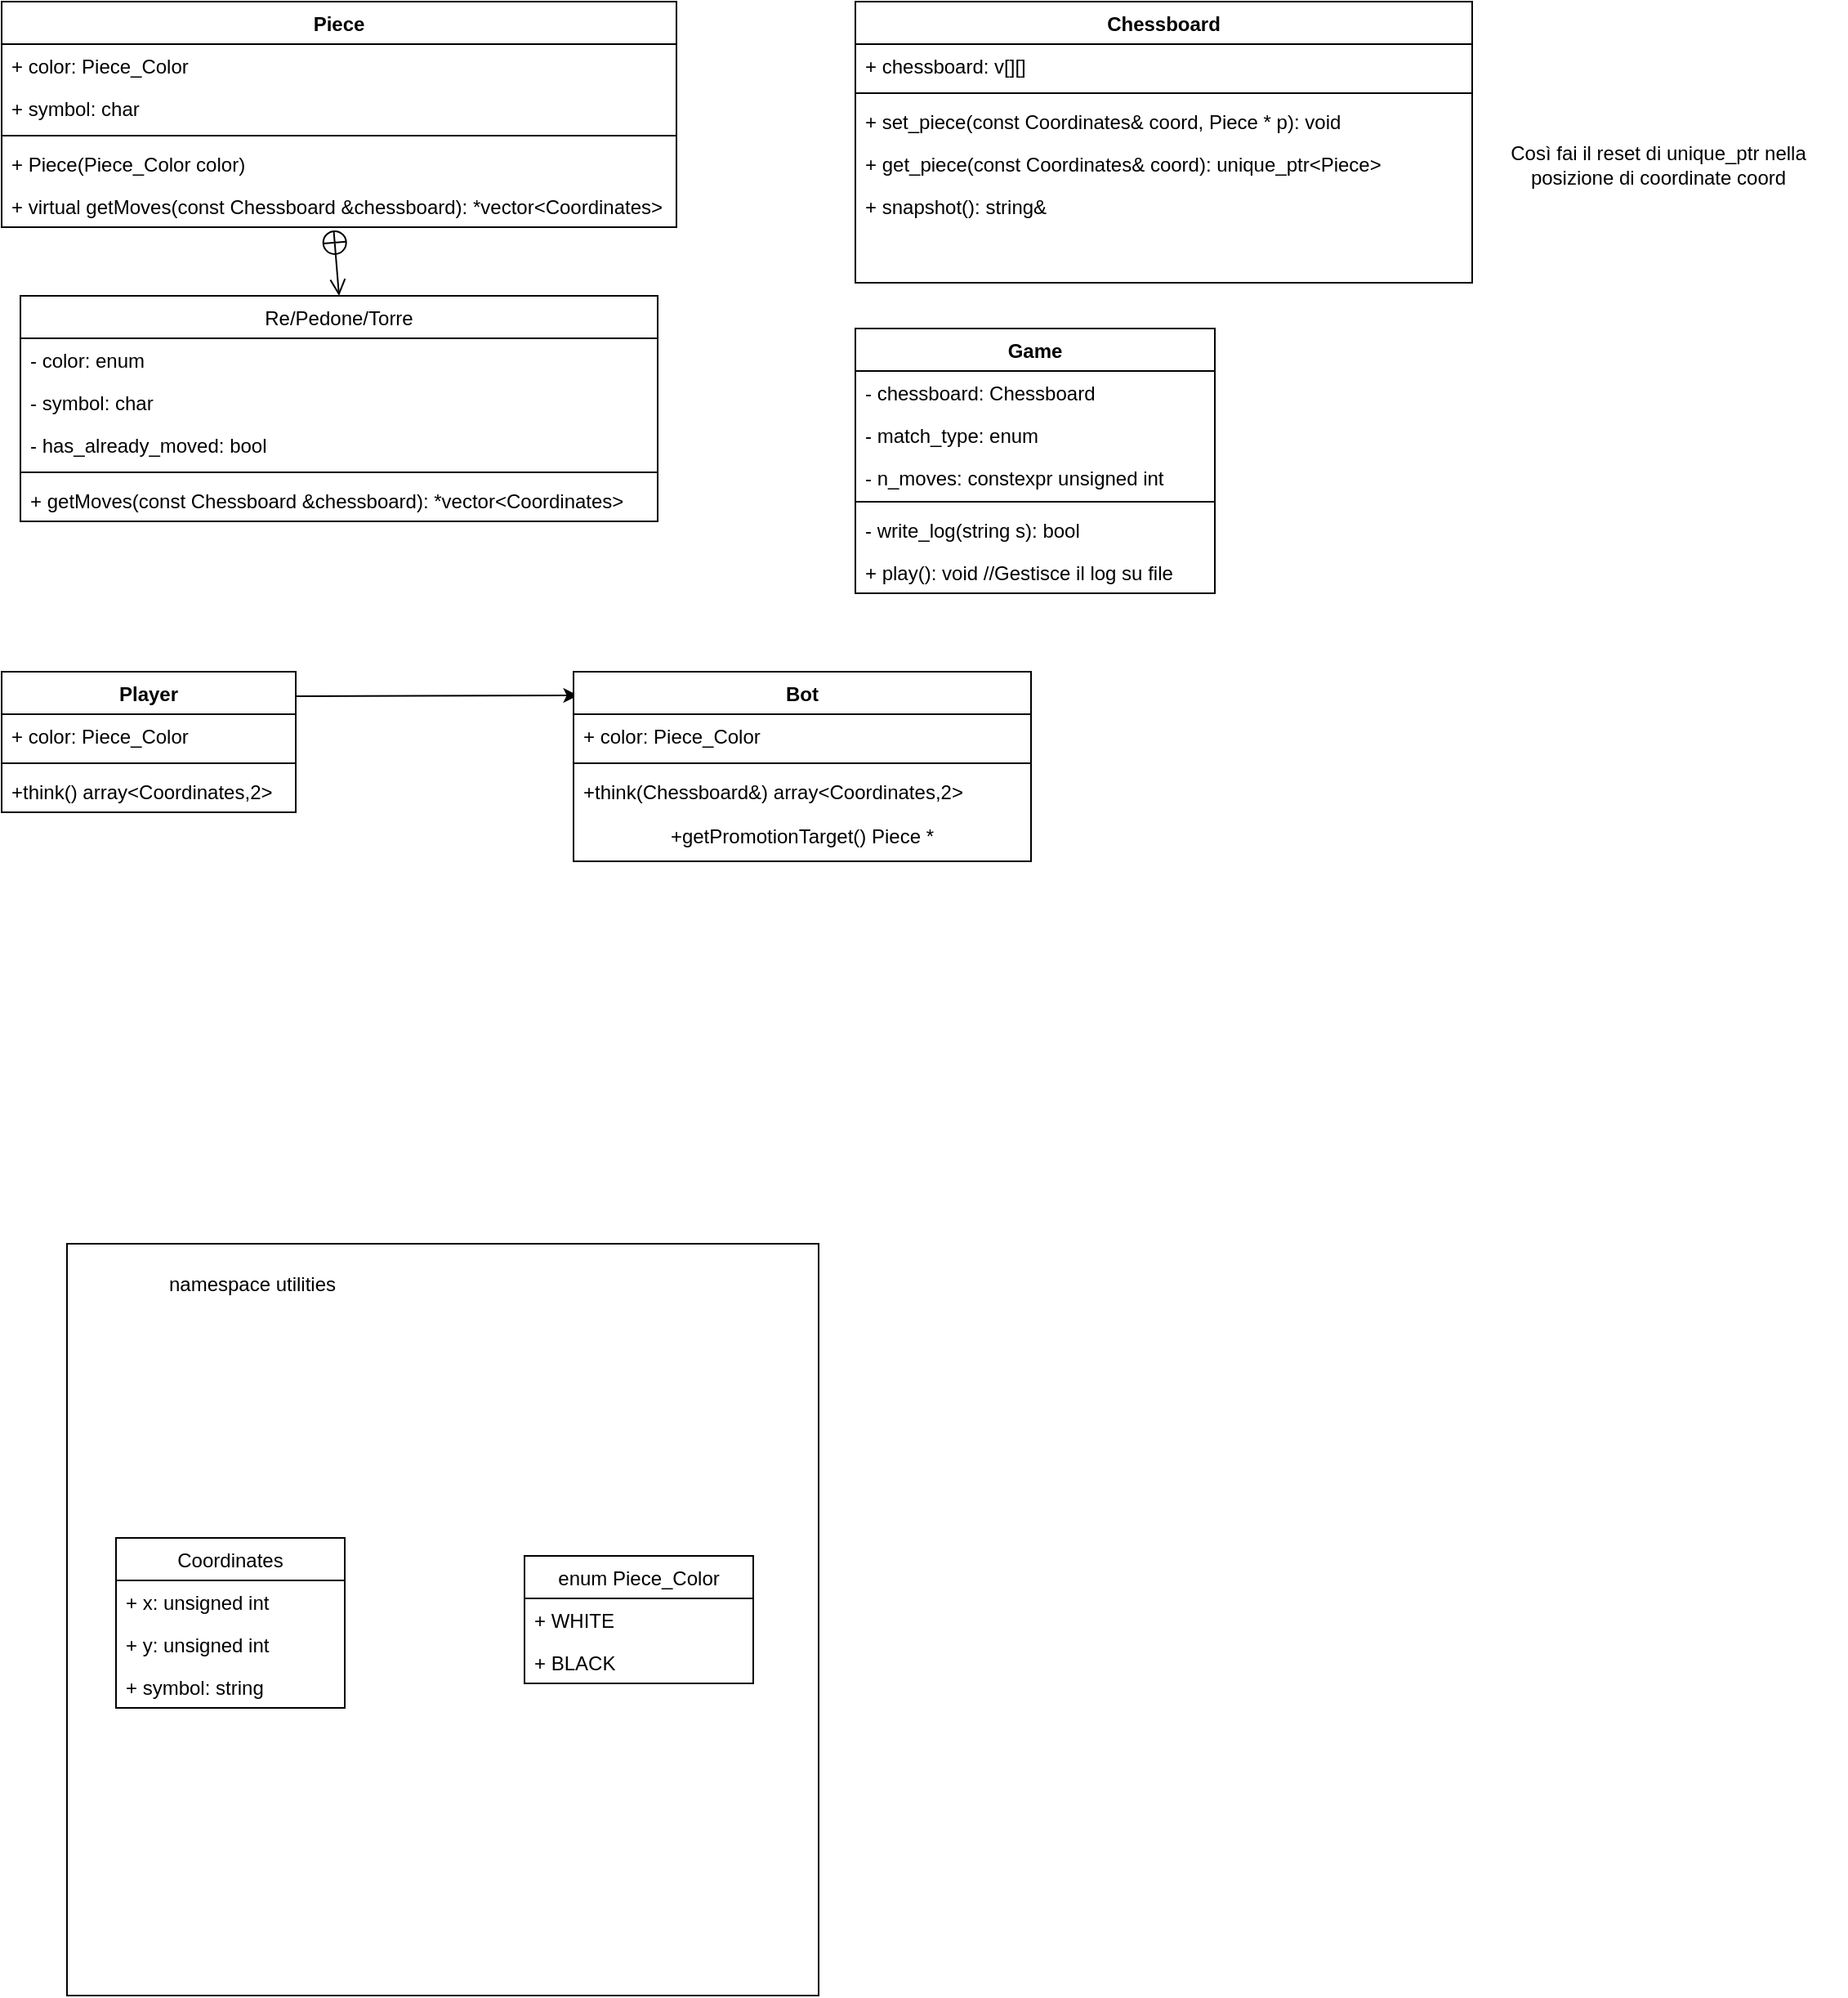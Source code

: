 <mxfile>
    <diagram id="C5RBs43oDa-KdzZeNtuy" name="Page-1">
        <mxGraphModel dx="834" dy="249" grid="1" gridSize="10" guides="1" tooltips="1" connect="1" arrows="1" fold="1" page="1" pageScale="1" pageWidth="1169" pageHeight="827" math="0" shadow="0">
            <root>
                <mxCell id="WIyWlLk6GJQsqaUBKTNV-0"/>
                <mxCell id="WIyWlLk6GJQsqaUBKTNV-1" parent="WIyWlLk6GJQsqaUBKTNV-0"/>
                <mxCell id="DHozepzzbAqEAY0vjRK2-31" value="" style="rounded=0;whiteSpace=wrap;html=1;" parent="WIyWlLk6GJQsqaUBKTNV-1" vertex="1">
                    <mxGeometry x="80" y="880" width="460" height="460" as="geometry"/>
                </mxCell>
                <mxCell id="iDf2eeVCtQ1p_wO_GxUW-0" value="Piece" style="swimlane;fontStyle=1;align=center;verticalAlign=top;childLayout=stackLayout;horizontal=1;startSize=26;horizontalStack=0;resizeParent=1;resizeParentMax=0;resizeLast=0;collapsible=1;marginBottom=0;" parent="WIyWlLk6GJQsqaUBKTNV-1" vertex="1">
                    <mxGeometry x="40" y="120" width="413" height="138" as="geometry"/>
                </mxCell>
                <mxCell id="iDf2eeVCtQ1p_wO_GxUW-1" value="+ color: Piece_Color" style="text;strokeColor=none;fillColor=none;align=left;verticalAlign=top;spacingLeft=4;spacingRight=4;overflow=hidden;rotatable=0;points=[[0,0.5],[1,0.5]];portConstraint=eastwest;" parent="iDf2eeVCtQ1p_wO_GxUW-0" vertex="1">
                    <mxGeometry y="26" width="413" height="26" as="geometry"/>
                </mxCell>
                <mxCell id="iDf2eeVCtQ1p_wO_GxUW-5" value="+ symbol: char" style="text;strokeColor=none;fillColor=none;align=left;verticalAlign=top;spacingLeft=4;spacingRight=4;overflow=hidden;rotatable=0;points=[[0,0.5],[1,0.5]];portConstraint=eastwest;" parent="iDf2eeVCtQ1p_wO_GxUW-0" vertex="1">
                    <mxGeometry y="52" width="413" height="26" as="geometry"/>
                </mxCell>
                <mxCell id="iDf2eeVCtQ1p_wO_GxUW-2" value="" style="line;strokeWidth=1;fillColor=none;align=left;verticalAlign=middle;spacingTop=-1;spacingLeft=3;spacingRight=3;rotatable=0;labelPosition=right;points=[];portConstraint=eastwest;" parent="iDf2eeVCtQ1p_wO_GxUW-0" vertex="1">
                    <mxGeometry y="78" width="413" height="8" as="geometry"/>
                </mxCell>
                <mxCell id="DHozepzzbAqEAY0vjRK2-11" value="+ Piece(Piece_Color color)" style="text;strokeColor=none;fillColor=none;align=left;verticalAlign=top;spacingLeft=4;spacingRight=4;overflow=hidden;rotatable=0;points=[[0,0.5],[1,0.5]];portConstraint=eastwest;" parent="iDf2eeVCtQ1p_wO_GxUW-0" vertex="1">
                    <mxGeometry y="86" width="413" height="26" as="geometry"/>
                </mxCell>
                <mxCell id="iDf2eeVCtQ1p_wO_GxUW-3" value="+ virtual getMoves(const Chessboard &amp;chessboard): *vector&lt;Coordinates&gt;" style="text;strokeColor=none;fillColor=none;align=left;verticalAlign=top;spacingLeft=4;spacingRight=4;overflow=hidden;rotatable=0;points=[[0,0.5],[1,0.5]];portConstraint=eastwest;" parent="iDf2eeVCtQ1p_wO_GxUW-0" vertex="1">
                    <mxGeometry y="112" width="413" height="26" as="geometry"/>
                </mxCell>
                <mxCell id="iDf2eeVCtQ1p_wO_GxUW-6" value="Re/Pedone/Torre" style="swimlane;fontStyle=0;childLayout=stackLayout;horizontal=1;startSize=26;fillColor=none;horizontalStack=0;resizeParent=1;resizeParentMax=0;resizeLast=0;collapsible=1;marginBottom=0;" parent="WIyWlLk6GJQsqaUBKTNV-1" vertex="1">
                    <mxGeometry x="51.5" y="300" width="390" height="138" as="geometry"/>
                </mxCell>
                <mxCell id="iDf2eeVCtQ1p_wO_GxUW-7" value="- color: enum" style="text;strokeColor=none;fillColor=none;align=left;verticalAlign=top;spacingLeft=4;spacingRight=4;overflow=hidden;rotatable=0;points=[[0,0.5],[1,0.5]];portConstraint=eastwest;" parent="iDf2eeVCtQ1p_wO_GxUW-6" vertex="1">
                    <mxGeometry y="26" width="390" height="26" as="geometry"/>
                </mxCell>
                <mxCell id="iDf2eeVCtQ1p_wO_GxUW-11" value="- symbol: char" style="text;strokeColor=none;fillColor=none;align=left;verticalAlign=top;spacingLeft=4;spacingRight=4;overflow=hidden;rotatable=0;points=[[0,0.5],[1,0.5]];portConstraint=eastwest;" parent="iDf2eeVCtQ1p_wO_GxUW-6" vertex="1">
                    <mxGeometry y="52" width="390" height="26" as="geometry"/>
                </mxCell>
                <mxCell id="DHozepzzbAqEAY0vjRK2-5" value="- has_already_moved: bool" style="text;strokeColor=none;fillColor=none;align=left;verticalAlign=top;spacingLeft=4;spacingRight=4;overflow=hidden;rotatable=0;points=[[0,0.5],[1,0.5]];portConstraint=eastwest;" parent="iDf2eeVCtQ1p_wO_GxUW-6" vertex="1">
                    <mxGeometry y="78" width="390" height="26" as="geometry"/>
                </mxCell>
                <mxCell id="iDf2eeVCtQ1p_wO_GxUW-12" value="" style="line;strokeWidth=1;fillColor=none;align=left;verticalAlign=middle;spacingTop=-1;spacingLeft=3;spacingRight=3;rotatable=0;labelPosition=right;points=[];portConstraint=eastwest;" parent="iDf2eeVCtQ1p_wO_GxUW-6" vertex="1">
                    <mxGeometry y="104" width="390" height="8" as="geometry"/>
                </mxCell>
                <mxCell id="iDf2eeVCtQ1p_wO_GxUW-8" value="+ getMoves(const Chessboard &amp;chessboard): *vector&lt;Coordinates&gt;" style="text;strokeColor=none;fillColor=none;align=left;verticalAlign=top;spacingLeft=4;spacingRight=4;overflow=hidden;rotatable=0;points=[[0,0.5],[1,0.5]];portConstraint=eastwest;" parent="iDf2eeVCtQ1p_wO_GxUW-6" vertex="1">
                    <mxGeometry y="112" width="390" height="26" as="geometry"/>
                </mxCell>
                <mxCell id="iDf2eeVCtQ1p_wO_GxUW-14" value="" style="endArrow=open;startArrow=circlePlus;endFill=0;startFill=0;endSize=8;html=1;rounded=0;entryX=0.5;entryY=0;entryDx=0;entryDy=0;exitX=0.492;exitY=1.058;exitDx=0;exitDy=0;exitPerimeter=0;" parent="WIyWlLk6GJQsqaUBKTNV-1" source="iDf2eeVCtQ1p_wO_GxUW-3" target="iDf2eeVCtQ1p_wO_GxUW-6" edge="1">
                    <mxGeometry width="160" relative="1" as="geometry">
                        <mxPoint x="283" y="300" as="sourcePoint"/>
                        <mxPoint x="453" y="320" as="targetPoint"/>
                    </mxGeometry>
                </mxCell>
                <mxCell id="iDf2eeVCtQ1p_wO_GxUW-19" value="Chessboard" style="swimlane;fontStyle=1;align=center;verticalAlign=top;childLayout=stackLayout;horizontal=1;startSize=26;horizontalStack=0;resizeParent=1;resizeParentMax=0;resizeLast=0;collapsible=1;marginBottom=0;" parent="WIyWlLk6GJQsqaUBKTNV-1" vertex="1">
                    <mxGeometry x="562.5" y="120" width="377.5" height="172" as="geometry"/>
                </mxCell>
                <mxCell id="iDf2eeVCtQ1p_wO_GxUW-20" value="+ chessboard: v[][]" style="text;strokeColor=none;fillColor=none;align=left;verticalAlign=top;spacingLeft=4;spacingRight=4;overflow=hidden;rotatable=0;points=[[0,0.5],[1,0.5]];portConstraint=eastwest;" parent="iDf2eeVCtQ1p_wO_GxUW-19" vertex="1">
                    <mxGeometry y="26" width="377.5" height="26" as="geometry"/>
                </mxCell>
                <mxCell id="iDf2eeVCtQ1p_wO_GxUW-21" value="" style="line;strokeWidth=1;fillColor=none;align=left;verticalAlign=middle;spacingTop=-1;spacingLeft=3;spacingRight=3;rotatable=0;labelPosition=right;points=[];portConstraint=eastwest;" parent="iDf2eeVCtQ1p_wO_GxUW-19" vertex="1">
                    <mxGeometry y="52" width="377.5" height="8" as="geometry"/>
                </mxCell>
                <mxCell id="DHozepzzbAqEAY0vjRK2-16" value="+ set_piece(const Coordinates&amp; coord, Piece * p): void" style="text;strokeColor=none;fillColor=none;align=left;verticalAlign=top;spacingLeft=4;spacingRight=4;overflow=hidden;rotatable=0;points=[[0,0.5],[1,0.5]];portConstraint=eastwest;" parent="iDf2eeVCtQ1p_wO_GxUW-19" vertex="1">
                    <mxGeometry y="60" width="377.5" height="26" as="geometry"/>
                </mxCell>
                <mxCell id="DHozepzzbAqEAY0vjRK2-17" value="+ get_piece(const Coordinates&amp; coord): unique_ptr&lt;Piece&gt;" style="text;strokeColor=none;fillColor=none;align=left;verticalAlign=top;spacingLeft=4;spacingRight=4;overflow=hidden;rotatable=0;points=[[0,0.5],[1,0.5]];portConstraint=eastwest;" parent="iDf2eeVCtQ1p_wO_GxUW-19" vertex="1">
                    <mxGeometry y="86" width="377.5" height="26" as="geometry"/>
                </mxCell>
                <mxCell id="iDf2eeVCtQ1p_wO_GxUW-26" value="+ snapshot(): string&amp;" style="text;strokeColor=none;fillColor=none;align=left;verticalAlign=top;spacingLeft=4;spacingRight=4;overflow=hidden;rotatable=0;points=[[0,0.5],[1,0.5]];portConstraint=eastwest;" parent="iDf2eeVCtQ1p_wO_GxUW-19" vertex="1">
                    <mxGeometry y="112" width="377.5" height="30" as="geometry"/>
                </mxCell>
                <mxCell id="7" value="&lt;div style=&quot;color: rgb(212 , 212 , 212) ; background-color: rgb(30 , 30 , 30) ; font-family: &amp;#34;consolas&amp;#34; , &amp;#34;courier new&amp;#34; , monospace ; font-size: 14px ; line-height: 19px&quot;&gt;&lt;br&gt;&lt;/div&gt;" style="text;html=1;strokeColor=none;fillColor=none;align=center;verticalAlign=middle;whiteSpace=wrap;rounded=0;" parent="iDf2eeVCtQ1p_wO_GxUW-19" vertex="1">
                    <mxGeometry y="142" width="377.5" height="30" as="geometry"/>
                </mxCell>
                <mxCell id="3" style="edgeStyle=none;html=1;entryX=0.01;entryY=0.125;entryDx=0;entryDy=0;exitX=1;exitY=0.174;exitDx=0;exitDy=0;exitPerimeter=0;entryPerimeter=0;" parent="WIyWlLk6GJQsqaUBKTNV-1" source="DHozepzzbAqEAY0vjRK2-0" target="DHozepzzbAqEAY0vjRK2-23" edge="1">
                    <mxGeometry relative="1" as="geometry">
                        <Array as="points"/>
                    </mxGeometry>
                </mxCell>
                <mxCell id="DHozepzzbAqEAY0vjRK2-0" value="Player" style="swimlane;fontStyle=1;align=center;verticalAlign=top;childLayout=stackLayout;horizontal=1;startSize=26;horizontalStack=0;resizeParent=1;resizeParentMax=0;resizeLast=0;collapsible=1;marginBottom=0;" parent="WIyWlLk6GJQsqaUBKTNV-1" vertex="1">
                    <mxGeometry x="40" y="530" width="180" height="86" as="geometry"/>
                </mxCell>
                <mxCell id="DHozepzzbAqEAY0vjRK2-18" value="+ color: Piece_Color" style="text;strokeColor=none;fillColor=none;align=left;verticalAlign=top;spacingLeft=4;spacingRight=4;overflow=hidden;rotatable=0;points=[[0,0.5],[1,0.5]];portConstraint=eastwest;" parent="DHozepzzbAqEAY0vjRK2-0" vertex="1">
                    <mxGeometry y="26" width="180" height="26" as="geometry"/>
                </mxCell>
                <mxCell id="DHozepzzbAqEAY0vjRK2-2" value="" style="line;strokeWidth=1;fillColor=none;align=left;verticalAlign=middle;spacingTop=-1;spacingLeft=3;spacingRight=3;rotatable=0;labelPosition=right;points=[];portConstraint=eastwest;" parent="DHozepzzbAqEAY0vjRK2-0" vertex="1">
                    <mxGeometry y="52" width="180" height="8" as="geometry"/>
                </mxCell>
                <mxCell id="DHozepzzbAqEAY0vjRK2-3" value="+think() array&lt;Coordinates,2&gt;" style="text;strokeColor=none;fillColor=none;align=left;verticalAlign=top;spacingLeft=4;spacingRight=4;overflow=hidden;rotatable=0;points=[[0,0.5],[1,0.5]];portConstraint=eastwest;" parent="DHozepzzbAqEAY0vjRK2-0" vertex="1">
                    <mxGeometry y="60" width="180" height="26" as="geometry"/>
                </mxCell>
                <mxCell id="DHozepzzbAqEAY0vjRK2-6" value="Coordinates" style="swimlane;fontStyle=0;childLayout=stackLayout;horizontal=1;startSize=26;fillColor=none;horizontalStack=0;resizeParent=1;resizeParentMax=0;resizeLast=0;collapsible=1;marginBottom=0;" parent="WIyWlLk6GJQsqaUBKTNV-1" vertex="1">
                    <mxGeometry x="110" y="1060" width="140" height="104" as="geometry"/>
                </mxCell>
                <mxCell id="DHozepzzbAqEAY0vjRK2-7" value="+ x: unsigned int" style="text;strokeColor=none;fillColor=none;align=left;verticalAlign=top;spacingLeft=4;spacingRight=4;overflow=hidden;rotatable=0;points=[[0,0.5],[1,0.5]];portConstraint=eastwest;" parent="DHozepzzbAqEAY0vjRK2-6" vertex="1">
                    <mxGeometry y="26" width="140" height="26" as="geometry"/>
                </mxCell>
                <mxCell id="DHozepzzbAqEAY0vjRK2-8" value="+ y: unsigned int" style="text;strokeColor=none;fillColor=none;align=left;verticalAlign=top;spacingLeft=4;spacingRight=4;overflow=hidden;rotatable=0;points=[[0,0.5],[1,0.5]];portConstraint=eastwest;" parent="DHozepzzbAqEAY0vjRK2-6" vertex="1">
                    <mxGeometry y="52" width="140" height="26" as="geometry"/>
                </mxCell>
                <mxCell id="DHozepzzbAqEAY0vjRK2-10" value="+ symbol: string" style="text;strokeColor=none;fillColor=none;align=left;verticalAlign=top;spacingLeft=4;spacingRight=4;overflow=hidden;rotatable=0;points=[[0,0.5],[1,0.5]];portConstraint=eastwest;" parent="DHozepzzbAqEAY0vjRK2-6" vertex="1">
                    <mxGeometry y="78" width="140" height="26" as="geometry"/>
                </mxCell>
                <mxCell id="DHozepzzbAqEAY0vjRK2-12" value="enum  Piece_Color" style="swimlane;fontStyle=0;childLayout=stackLayout;horizontal=1;startSize=26;fillColor=none;horizontalStack=0;resizeParent=1;resizeParentMax=0;resizeLast=0;collapsible=1;marginBottom=0;" parent="WIyWlLk6GJQsqaUBKTNV-1" vertex="1">
                    <mxGeometry x="360" y="1071" width="140" height="78" as="geometry"/>
                </mxCell>
                <mxCell id="DHozepzzbAqEAY0vjRK2-13" value="+ WHITE" style="text;strokeColor=none;fillColor=none;align=left;verticalAlign=top;spacingLeft=4;spacingRight=4;overflow=hidden;rotatable=0;points=[[0,0.5],[1,0.5]];portConstraint=eastwest;" parent="DHozepzzbAqEAY0vjRK2-12" vertex="1">
                    <mxGeometry y="26" width="140" height="26" as="geometry"/>
                </mxCell>
                <mxCell id="DHozepzzbAqEAY0vjRK2-14" value="+ BLACK&#10;" style="text;strokeColor=none;fillColor=none;align=left;verticalAlign=top;spacingLeft=4;spacingRight=4;overflow=hidden;rotatable=0;points=[[0,0.5],[1,0.5]];portConstraint=eastwest;" parent="DHozepzzbAqEAY0vjRK2-12" vertex="1">
                    <mxGeometry y="52" width="140" height="26" as="geometry"/>
                </mxCell>
                <mxCell id="DHozepzzbAqEAY0vjRK2-23" value="Bot" style="swimlane;fontStyle=1;align=center;verticalAlign=top;childLayout=stackLayout;horizontal=1;startSize=26;horizontalStack=0;resizeParent=1;resizeParentMax=0;resizeLast=0;collapsible=1;marginBottom=0;" parent="WIyWlLk6GJQsqaUBKTNV-1" vertex="1">
                    <mxGeometry x="390" y="530" width="280" height="116" as="geometry"/>
                </mxCell>
                <mxCell id="DHozepzzbAqEAY0vjRK2-24" value="+ color: Piece_Color" style="text;strokeColor=none;fillColor=none;align=left;verticalAlign=top;spacingLeft=4;spacingRight=4;overflow=hidden;rotatable=0;points=[[0,0.5],[1,0.5]];portConstraint=eastwest;" parent="DHozepzzbAqEAY0vjRK2-23" vertex="1">
                    <mxGeometry y="26" width="280" height="26" as="geometry"/>
                </mxCell>
                <mxCell id="DHozepzzbAqEAY0vjRK2-25" value="" style="line;strokeWidth=1;fillColor=none;align=left;verticalAlign=middle;spacingTop=-1;spacingLeft=3;spacingRight=3;rotatable=0;labelPosition=right;points=[];portConstraint=eastwest;" parent="DHozepzzbAqEAY0vjRK2-23" vertex="1">
                    <mxGeometry y="52" width="280" height="8" as="geometry"/>
                </mxCell>
                <mxCell id="DHozepzzbAqEAY0vjRK2-26" value="+think(Chessboard&amp;) array&lt;Coordinates,2&gt;" style="text;strokeColor=none;fillColor=none;align=left;verticalAlign=top;spacingLeft=4;spacingRight=4;overflow=hidden;rotatable=0;points=[[0,0.5],[1,0.5]];portConstraint=eastwest;" parent="DHozepzzbAqEAY0vjRK2-23" vertex="1">
                    <mxGeometry y="60" width="280" height="26" as="geometry"/>
                </mxCell>
                <mxCell id="11" value="+getPromotionTarget() Piece *" style="text;html=1;strokeColor=none;fillColor=none;align=center;verticalAlign=middle;whiteSpace=wrap;rounded=0;" parent="DHozepzzbAqEAY0vjRK2-23" vertex="1">
                    <mxGeometry y="86" width="280" height="30" as="geometry"/>
                </mxCell>
                <mxCell id="DHozepzzbAqEAY0vjRK2-32" value="namespace utilities" style="text;html=1;strokeColor=none;fillColor=none;align=center;verticalAlign=middle;whiteSpace=wrap;rounded=0;" parent="WIyWlLk6GJQsqaUBKTNV-1" vertex="1">
                    <mxGeometry x="107" y="890" width="173" height="30" as="geometry"/>
                </mxCell>
                <mxCell id="ejeCZGR9VLp7dA-RwgBW-1" value="Game" style="swimlane;fontStyle=1;align=center;verticalAlign=top;childLayout=stackLayout;horizontal=1;startSize=26;horizontalStack=0;resizeParent=1;resizeParentMax=0;resizeLast=0;collapsible=1;marginBottom=0;" parent="WIyWlLk6GJQsqaUBKTNV-1" vertex="1">
                    <mxGeometry x="562.5" y="320" width="220" height="162" as="geometry"/>
                </mxCell>
                <mxCell id="ejeCZGR9VLp7dA-RwgBW-2" value="- chessboard: Chessboard" style="text;strokeColor=none;fillColor=none;align=left;verticalAlign=top;spacingLeft=4;spacingRight=4;overflow=hidden;rotatable=0;points=[[0,0.5],[1,0.5]];portConstraint=eastwest;" parent="ejeCZGR9VLp7dA-RwgBW-1" vertex="1">
                    <mxGeometry y="26" width="220" height="26" as="geometry"/>
                </mxCell>
                <mxCell id="ejeCZGR9VLp7dA-RwgBW-3" value="- match_type: enum" style="text;strokeColor=none;fillColor=none;align=left;verticalAlign=top;spacingLeft=4;spacingRight=4;overflow=hidden;rotatable=0;points=[[0,0.5],[1,0.5]];portConstraint=eastwest;" parent="ejeCZGR9VLp7dA-RwgBW-1" vertex="1">
                    <mxGeometry y="52" width="220" height="26" as="geometry"/>
                </mxCell>
                <mxCell id="ejeCZGR9VLp7dA-RwgBW-4" value="- n_moves: constexpr unsigned int" style="text;strokeColor=none;fillColor=none;align=left;verticalAlign=top;spacingLeft=4;spacingRight=4;overflow=hidden;rotatable=0;points=[[0,0.5],[1,0.5]];portConstraint=eastwest;" parent="ejeCZGR9VLp7dA-RwgBW-1" vertex="1">
                    <mxGeometry y="78" width="220" height="24" as="geometry"/>
                </mxCell>
                <mxCell id="ejeCZGR9VLp7dA-RwgBW-5" value="" style="line;strokeWidth=1;fillColor=none;align=left;verticalAlign=middle;spacingTop=-1;spacingLeft=3;spacingRight=3;rotatable=0;labelPosition=right;points=[];portConstraint=eastwest;" parent="ejeCZGR9VLp7dA-RwgBW-1" vertex="1">
                    <mxGeometry y="102" width="220" height="8" as="geometry"/>
                </mxCell>
                <mxCell id="ejeCZGR9VLp7dA-RwgBW-6" value="- write_log(string s): bool" style="text;strokeColor=none;fillColor=none;align=left;verticalAlign=top;spacingLeft=4;spacingRight=4;overflow=hidden;rotatable=0;points=[[0,0.5],[1,0.5]];portConstraint=eastwest;" parent="ejeCZGR9VLp7dA-RwgBW-1" vertex="1">
                    <mxGeometry y="110" width="220" height="26" as="geometry"/>
                </mxCell>
                <mxCell id="ejeCZGR9VLp7dA-RwgBW-7" value="+ play(): void //Gestisce il log su file" style="text;strokeColor=none;fillColor=none;align=left;verticalAlign=top;spacingLeft=4;spacingRight=4;overflow=hidden;rotatable=0;points=[[0,0.5],[1,0.5]];portConstraint=eastwest;" parent="ejeCZGR9VLp7dA-RwgBW-1" vertex="1">
                    <mxGeometry y="136" width="220" height="26" as="geometry"/>
                </mxCell>
                <mxCell id="1" value="Così fai il reset di unique_ptr nella posizione di coordinate coord" style="text;html=1;strokeColor=none;fillColor=none;align=center;verticalAlign=middle;whiteSpace=wrap;rounded=0;" parent="WIyWlLk6GJQsqaUBKTNV-1" vertex="1">
                    <mxGeometry x="939" y="210" width="230" height="20" as="geometry"/>
                </mxCell>
            </root>
        </mxGraphModel>
    </diagram>
</mxfile>